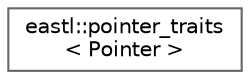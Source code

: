 digraph "类继承关系图"
{
 // LATEX_PDF_SIZE
  bgcolor="transparent";
  edge [fontname=Helvetica,fontsize=10,labelfontname=Helvetica,labelfontsize=10];
  node [fontname=Helvetica,fontsize=10,shape=box,height=0.2,width=0.4];
  rankdir="LR";
  Node0 [id="Node000000",label="eastl::pointer_traits\l\< Pointer \>",height=0.2,width=0.4,color="grey40", fillcolor="white", style="filled",URL="$structeastl_1_1pointer__traits.html",tooltip=" "];
}

